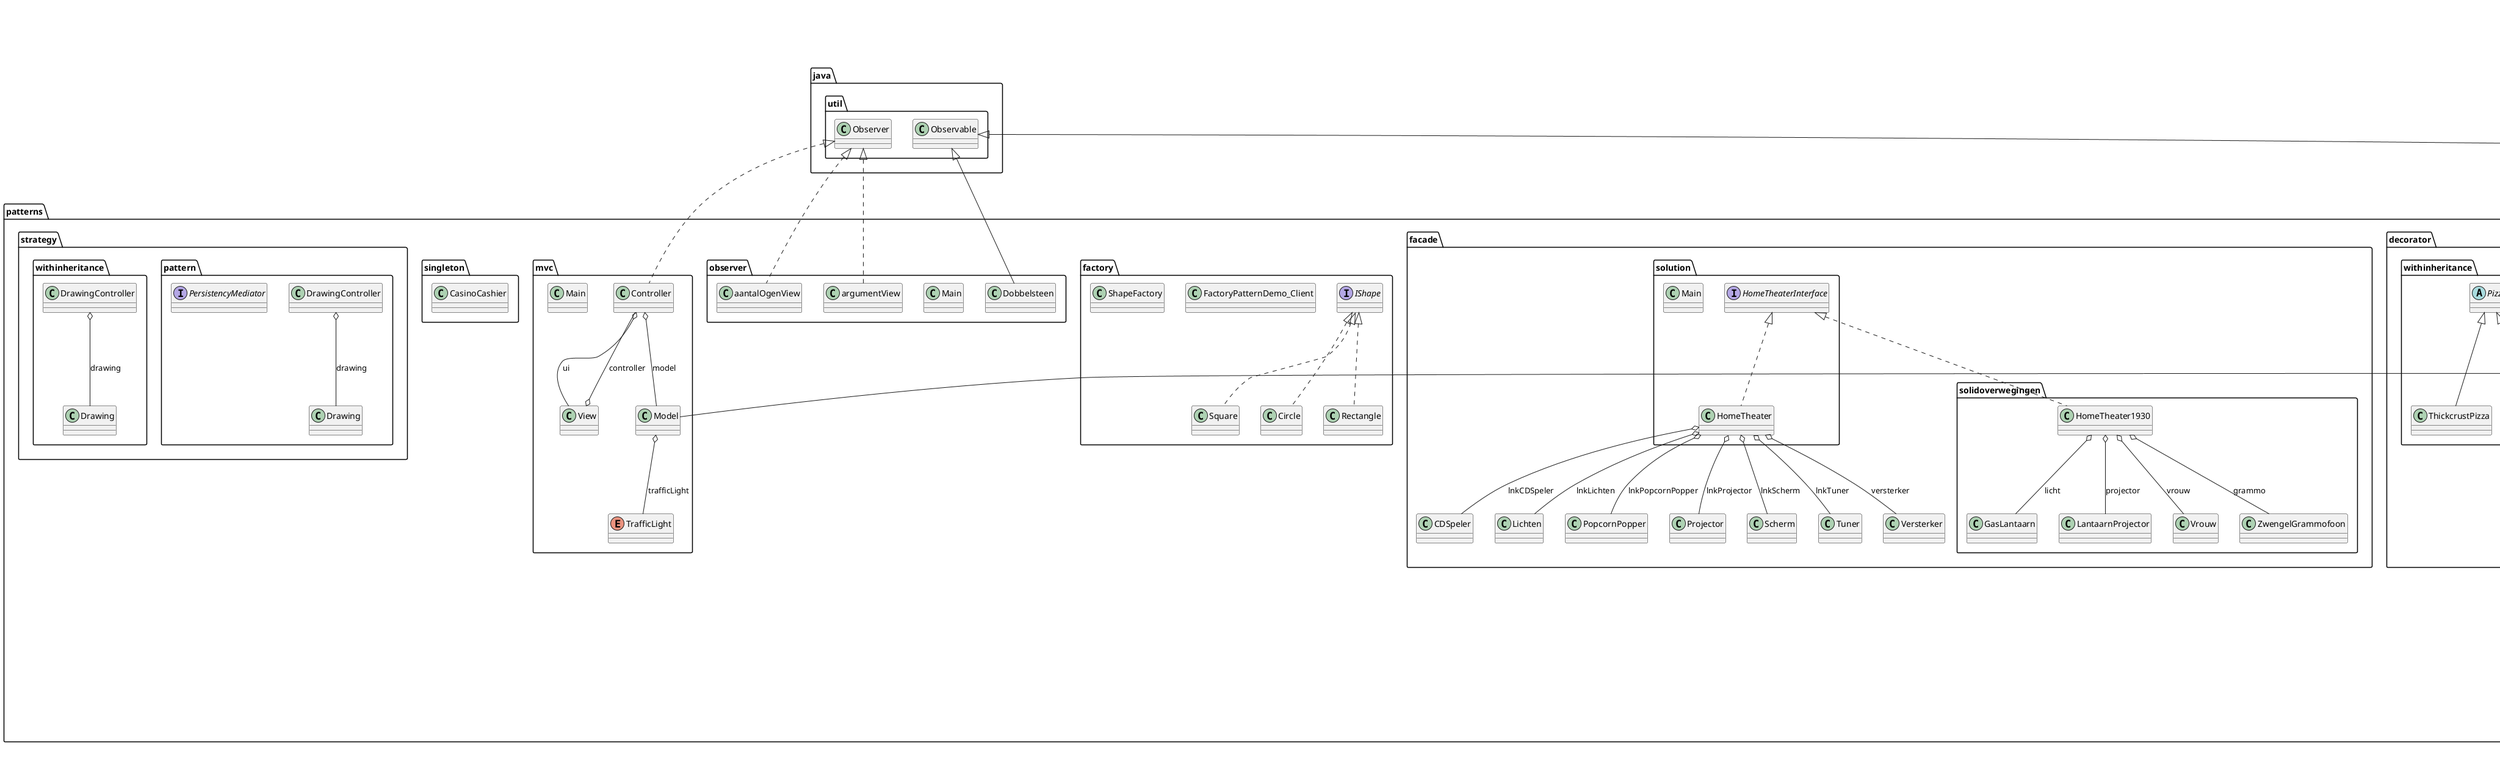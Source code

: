 @startuml

title __OO_DESIGN_PRINCIPLES_SOLIDEXAMPLES's Class Diagram__\n

  namespace Facade_MetInterface {
    class Facade_MetInterface.StartWithMain {
    }
  }
  

  namespace designprinciples {
    class designprinciples.Pizza {
    }
  }
  

  namespace designprinciples {
    class designprinciples.TomatoSaucePizza {
    }
  }
  

  namespace fromsheets.drawingcontroller {
    class fromsheets.drawingcontroller.Drawing {
    }
  }
  

  namespace fromsheets.drawingcontroller {
    namespace withMediator {
      class fromsheets.drawingcontroller.withMediator.DrawingController {
      }
    }
  }
  

  namespace fromsheets.drawingcontroller {
    namespace withMediator {
      interface fromsheets.drawingcontroller.withMediator.PersistencyMediator {
      }
    }
  }
  

  namespace fromsheets.drawingcontroller {
    namespace withoutMediator {
      class fromsheets.drawingcontroller.withoutMediator.DrawingController {
      }
    }
  }
  

  namespace patterns.abstractfactory {
    abstract class patterns.abstractfactory.AbstractFactory {
    }
  }
  

  namespace patterns.abstractfactory {
    class patterns.abstractfactory.AbstractFactoryPatternDemo {
    }
  }
  

  namespace patterns.abstractfactory {
    class patterns.abstractfactory.FactoryProducer {
    }
  }
  

  namespace patterns.abstractfactory {
    interface patterns.abstractfactory.IShape {
    }
  }
  

  namespace patterns.abstractfactory {
    enum ShapeType {
    }
  }
  

  namespace patterns.abstractfactory {
    namespace factory1 {
      class patterns.abstractfactory.factory1.Circle {
      }
    }
  }
  

  namespace patterns.abstractfactory {
    namespace factory1 {
      class patterns.abstractfactory.factory1.Rectangle {
      }
    }
  }
  

  namespace patterns.abstractfactory {
    namespace factory1 {
      class patterns.abstractfactory.factory1.ShapeFactory {
      }
    }
  }
  

  namespace patterns.abstractfactory {
    namespace factory1 {
      class patterns.abstractfactory.factory1.Square {
      }
    }
  }
  

  namespace patterns.abstractfactory {
    namespace factory2 {
      class patterns.abstractfactory.factory2.RoundedCircle {
      }
    }
  }
  

  namespace patterns.abstractfactory {
    namespace factory2 {
      class patterns.abstractfactory.factory2.RoundedRectangle {
      }
    }
  }
  

  namespace patterns.abstractfactory {
    namespace factory2 {
      class patterns.abstractfactory.factory2.RoundedShapeFactory {
      }
    }
  }
  

  namespace patterns.abstractfactory {
    namespace factory2 {
      class patterns.abstractfactory.factory2.RoundedSquare {
      }
    }
  }
  

  namespace patterns.command.lunchroom {
    class patterns.command.lunchroom.BurgerAndFriesOrder {
    }
  }
  

  namespace patterns.command.lunchroom {
    class patterns.command.lunchroom.Klant {
    }
  }
  

  namespace patterns.command.lunchroom {
    class patterns.command.lunchroom.Kok {
    }
  }
  

  namespace patterns.command.lunchroom {
    class patterns.command.lunchroom.LunchRoom {
    }
  }
  

  namespace patterns.command.lunchroom {
    interface patterns.command.lunchroom.Order {
    }
  }
  

  namespace patterns.command.lunchroom {
    class patterns.command.lunchroom.Serveerster {
    }
  }
  

  namespace patterns.decorator.pizza {
    class patterns.decorator.pizza.Cheese {
    }
  }
  

  namespace patterns.decorator.pizza {
    class patterns.decorator.pizza.Olives {
    }
  }
  

  namespace patterns.decorator.pizza {
    abstract class patterns.decorator.pizza.Pizza {
    }
  }
  

  namespace patterns.decorator.pizza {
    class patterns.decorator.pizza.PizzaStore {
    }
  }
  

  namespace patterns.decorator.pizza {
    class patterns.decorator.pizza.ThickCrustPizza {
    }
  }
  

  namespace patterns.decorator.pizza {
    class patterns.decorator.pizza.ThincrustPizza {
    }
  }
  

  namespace patterns.decorator.pizza {
    abstract class patterns.decorator.pizza.ToppingDecorator {
    }
  }
  

  namespace patterns.decorator.withinheritance {
    class patterns.decorator.withinheritance.Cheese {
    }
  }
  

  namespace patterns.decorator.withinheritance {
    class patterns.decorator.withinheritance.Olives {
    }
  }
  

  namespace patterns.decorator.withinheritance {
    abstract class patterns.decorator.withinheritance.Pizza {
    }
  }
  

  namespace patterns.decorator.withinheritance {
    class patterns.decorator.withinheritance.PizzaStore {
    }
  }
  

  namespace patterns.decorator.withinheritance {
    class patterns.decorator.withinheritance.ThickcrustPizza {
    }
  }
  

  namespace patterns.decorator.withinheritance {
    class patterns.decorator.withinheritance.ThincrustPizza {
    }
  }
  

  namespace patterns.facade {
    class patterns.facade.CDSpeler {
    }
  }
  

  namespace patterns.facade {
    class patterns.facade.Lichten {
    }
  }
  

  namespace patterns.facade {
    class patterns.facade.PopcornPopper {
    }
  }
  

  namespace patterns.facade {
    class patterns.facade.Projector {
    }
  }
  

  namespace patterns.facade {
    class patterns.facade.Scherm {
    }
  }
  

  namespace patterns.facade {
    class patterns.facade.Tuner {
    }
  }
  

  namespace patterns.facade {
    class patterns.facade.Versterker {
    }
  }
  

  namespace patterns.facade {
    namespace solidoverwegingen {
      class patterns.facade.solidoverwegingen.GasLantaarn {
      }
    }
  }
  

  namespace patterns.facade {
    namespace solidoverwegingen {
      class patterns.facade.solidoverwegingen.HomeTheater1930 {
      }
    }
  }
  

  namespace patterns.facade {
    namespace solidoverwegingen {
      class patterns.facade.solidoverwegingen.LantaarnProjector {
      }
    }
  }
  

  namespace patterns.facade {
    namespace solidoverwegingen {
      class patterns.facade.solidoverwegingen.Vrouw {
      }
    }
  }
  

  namespace patterns.facade {
    namespace solidoverwegingen {
      class patterns.facade.solidoverwegingen.ZwengelGrammofoon {
      }
    }
  }
  

  namespace patterns.facade {
    namespace solution {
      class patterns.facade.solution.HomeTheater {
      }
    }
  }
  

  namespace patterns.facade {
    namespace solution {
      interface patterns.facade.solution.HomeTheaterInterface {
      }
    }
  }
  

  namespace patterns.facade {
    namespace solution {
      class patterns.facade.solution.Main {
      }
    }
  }
  

  namespace patterns.factory {
    class patterns.factory.Circle {
    }
  }
  

  namespace patterns.factory {
    class patterns.factory.FactoryPatternDemo_Client {
    }
  }
  

  namespace patterns.factory {
    interface patterns.factory.IShape {
    }
  }
  

  namespace patterns.factory {
    class patterns.factory.Rectangle {
    }
  }
  

  namespace patterns.factory {
    class patterns.factory.ShapeFactory {
    }
  }
  

  namespace patterns.factory {
    class patterns.factory.Square {
    }
  }
  

  namespace patterns.mvc {
    class patterns.mvc.Controller {
    }
  }
  

  namespace patterns.mvc {
    class patterns.mvc.Main {
    }
  }
  

  namespace patterns.mvc {
    class patterns.mvc.Model {
    }
  }
  

  namespace patterns.mvc {
    enum TrafficLight {
    }
  }
  

  namespace patterns.mvc {
    class patterns.mvc.View {
    }
  }
  

  namespace patterns.observer {
    class patterns.observer.Dobbelsteen {
    }
  }
  

  namespace patterns.observer {
    class patterns.observer.Main {
    }
  }
  

  namespace patterns.observer {
    class patterns.observer.aantalOgenView {
    }
  }
  

  namespace patterns.observer {
    class patterns.observer.argumentView {
    }
  }
  

  namespace patterns.singleton {
    class patterns.singleton.CasinoCashier {
    }
  }
  

  namespace patterns.strategy.pattern {
    class patterns.strategy.pattern.Drawing {
    }
  }
  

  namespace patterns.strategy.pattern {
    class patterns.strategy.pattern.DrawingController {
    }
  }
  

  namespace patterns.strategy.pattern {
    interface patterns.strategy.pattern.PersistencyMediator {
    }
  }
  

  namespace patterns.strategy.withinheritance {
    class patterns.strategy.withinheritance.Drawing {
    }
  }
  

  namespace patterns.strategy.withinheritance {
    class patterns.strategy.withinheritance.DrawingController {
    }
  }
  

  namespace solid.dependencyinversion.badexample {
    class solid.dependencyinversion.badexample.BusinessLogic {
    }
  }
  

  namespace solid.dependencyinversion.badexample {
    class solid.dependencyinversion.badexample.DB {
    }
  }
  

  namespace solid.dependencyinversion.badexample {
    class solid.dependencyinversion.badexample.UI {
    }
  }
  

  namespace solid.dependencyinversion.solution {
    class solid.dependencyinversion.solution.BusinessLogic {
    }
  }
  

  namespace solid.dependencyinversion.solution {
    class solid.dependencyinversion.solution.DB {
    }
  }
  

  namespace solid.dependencyinversion.solution {
    class solid.dependencyinversion.solution.UI {
    }
  }
  

  namespace solid.dependencyinversion.solution {
    interface solid.dependencyinversion.solution.interfaceDB {
    }
  }
  

  namespace solid.dependencyinversion.solution {
    interface solid.dependencyinversion.solution.interfaceUI {
    }
  }
  

  namespace solid.interfacesegregation.badexample {
    class solid.interfacesegregation.badexample.AContainer {
    }
  }
  

  namespace solid.interfacesegregation.badexample {
    class solid.interfacesegregation.badexample.AMachine {
    }
  }
  

  namespace solid.interfacesegregation.badexample {
    class solid.interfacesegregation.badexample.MUser {
    }
  }
  

  namespace solid.interfacesegregation.badexample {
    class solid.interfacesegregation.badexample.Operations {
    }
  }
  

  namespace solid.interfacesegregation.solution {
    class solid.interfacesegregation.solution.AContainer {
    }
  }
  

  namespace solid.interfacesegregation.solution {
    class solid.interfacesegregation.solution.AMachine {
    }
  }
  

  namespace solid.interfacesegregation.solution {
    class solid.interfacesegregation.solution.MUser {
    }
  }
  

  namespace solid.interfacesegregation.solution {
    class solid.interfacesegregation.solution.Operations {
    }
  }
  

  namespace solid.interfacesegregation.solution {
    interface solid.interfacesegregation.solution.interfaceOperations1 {
    }
  }
  

  namespace solid.interfacesegregation.solution {
    interface solid.interfacesegregation.solution.interfaceOperations2 {
    }
  }
  

  namespace solid.interfacesegregation.solution {
    interface solid.interfacesegregation.solution.interfaceOperations3 {
    }
  }
  

  namespace solid.liskov.badexample {
    class solid.liskov.badexample.Rectangle {
    }
  }
  

  namespace solid.liskov.badexample {
    class solid.liskov.badexample.RectangleTest {
    }
  }
  

  namespace solid.liskov.badexample {
    class solid.liskov.badexample.Square {
    }
  }
  

  namespace solid.liskov.solution {
    class solid.liskov.solution.Rectangle {
    }
  }
  

  namespace solid.liskov.solution {
    class solid.liskov.solution.Square {
    }
  }
  

  namespace solid.liskov.solution {
    class solid.liskov.solution.SquareTest {
    }
  }
  

  namespace solid.openclosed.badexample {
    class solid.openclosed.badexample.Circle {
    }
  }
  

  namespace solid.openclosed.badexample {
    class solid.openclosed.badexample.Main {
    }
  }
  

  namespace solid.openclosed.badexample {
    class solid.openclosed.badexample.Rectangle {
    }
  }
  

  namespace solid.openclosed.badexample {
    class solid.openclosed.badexample.Shape {
    }
  }
  

  namespace solid.openclosed.solution {
    class solid.openclosed.solution.Circle {
    }
  }
  

  namespace solid.openclosed.solution {
    class solid.openclosed.solution.Main {
    }
  }
  

  namespace solid.openclosed.solution {
    class solid.openclosed.solution.Rectangle {
    }
  }
  

  namespace solid.openclosed.solution {
    abstract class solid.openclosed.solution.Shape {
    }
  }
  

  namespace solid.singleresponsibility.badexample {
    class solid.singleresponsibility.badexample.Employee {
    }
  }
  

  namespace solid.singleresponsibility.badexample {
    class solid.singleresponsibility.badexample.MoneyAmount {
    }
  }
  

  namespace solid.singleresponsibility.badexample {
    class solid.singleresponsibility.badexample.Report {
    }
  }
  

  namespace solid.singleresponsibility.solution {
    class solid.singleresponsibility.solution.EmployeeData {
    }
  }
  

  namespace solid.singleresponsibility.solution {
    class solid.singleresponsibility.solution.EmployeeSaver {
    }
  }
  

  namespace solid.singleresponsibility.solution {
    class solid.singleresponsibility.solution.HourReporter {
    }
  }
  

  namespace solid.singleresponsibility.solution {
    class solid.singleresponsibility.solution.PayCalculator {
    }
  }
  

  designprinciples.TomatoSaucePizza -up-|> designprinciples.Pizza
  fromsheets.drawingcontroller.withMediator.DrawingController o-- fromsheets.drawingcontroller.Drawing : drawing
  fromsheets.drawingcontroller.withMediator.DrawingController o-- fromsheets.drawingcontroller.withMediator.PersistencyMediator : persistencyMediator
  fromsheets.drawingcontroller.withoutMediator.DrawingController o-- fromsheets.drawingcontroller.Drawing : drawing
  patterns.abstractfactory.factory1.Circle .up.|> patterns.abstractfactory.IShape
  patterns.abstractfactory.factory1.Rectangle .up.|> patterns.abstractfactory.IShape
  patterns.abstractfactory.factory1.ShapeFactory -up-|> patterns.abstractfactory.AbstractFactory
  patterns.abstractfactory.factory1.Square .up.|> patterns.abstractfactory.IShape
  patterns.abstractfactory.factory2.RoundedCircle .up.|> patterns.abstractfactory.IShape
  patterns.abstractfactory.factory2.RoundedRectangle .up.|> patterns.abstractfactory.IShape
  patterns.abstractfactory.factory2.RoundedShapeFactory -up-|> patterns.abstractfactory.AbstractFactory
  patterns.abstractfactory.factory2.RoundedSquare .up.|> patterns.abstractfactory.IShape
  patterns.command.lunchroom.BurgerAndFriesOrder .up.|> patterns.command.lunchroom.Order
  patterns.command.lunchroom.BurgerAndFriesOrder o-- patterns.command.lunchroom.Kok : kok
  patterns.command.lunchroom.Klant o-- patterns.command.lunchroom.Order : order
  patterns.command.lunchroom.Klant o-- patterns.command.lunchroom.Serveerster : serveerster
  patterns.command.lunchroom.Serveerster o-- patterns.command.lunchroom.Order : order
  patterns.decorator.pizza.Cheese -up-|> patterns.decorator.pizza.ToppingDecorator
  patterns.decorator.pizza.Olives -up-|> patterns.decorator.pizza.ToppingDecorator
  patterns.decorator.pizza.ThickCrustPizza -up-|> patterns.decorator.pizza.Pizza
  patterns.decorator.pizza.ThincrustPizza -up-|> patterns.decorator.pizza.Pizza
  patterns.decorator.pizza.ToppingDecorator -up-|> patterns.decorator.pizza.Pizza
  patterns.decorator.pizza.ToppingDecorator o-- patterns.decorator.pizza.Pizza : pizza
  patterns.decorator.withinheritance.ThickcrustPizza -up-|> patterns.decorator.withinheritance.Pizza
  patterns.decorator.withinheritance.ThincrustPizza -up-|> patterns.decorator.withinheritance.Pizza
  patterns.facade.solidoverwegingen.HomeTheater1930 .up.|> patterns.facade.solution.HomeTheaterInterface
  patterns.facade.solidoverwegingen.HomeTheater1930 o-- patterns.facade.solidoverwegingen.ZwengelGrammofoon : grammo
  patterns.facade.solidoverwegingen.HomeTheater1930 o-- patterns.facade.solidoverwegingen.GasLantaarn : licht
  patterns.facade.solidoverwegingen.HomeTheater1930 o-- patterns.facade.solidoverwegingen.LantaarnProjector : projector
  patterns.facade.solidoverwegingen.HomeTheater1930 o-- patterns.facade.solidoverwegingen.Vrouw : vrouw
  patterns.facade.solution.HomeTheater .up.|> patterns.facade.solution.HomeTheaterInterface
  patterns.facade.solution.HomeTheater o-- patterns.facade.CDSpeler : lnkCDSpeler
  patterns.facade.solution.HomeTheater o-- patterns.facade.Lichten : lnkLichten
  patterns.facade.solution.HomeTheater o-- patterns.facade.PopcornPopper : lnkPopcornPopper
  patterns.facade.solution.HomeTheater o-- patterns.facade.Projector : lnkProjector
  patterns.facade.solution.HomeTheater o-- patterns.facade.Scherm : lnkScherm
  patterns.facade.solution.HomeTheater o-- patterns.facade.Tuner : lnkTuner
  patterns.facade.solution.HomeTheater o-- patterns.facade.Versterker : versterker
  patterns.factory.Circle .up.|> patterns.factory.IShape
  patterns.factory.Rectangle .up.|> patterns.factory.IShape
  patterns.factory.Square .up.|> patterns.factory.IShape
  patterns.mvc.Controller .up.|> java.util.Observer
  patterns.mvc.Controller o-- patterns.mvc.Model : model
  patterns.mvc.Controller o-- patterns.mvc.View : ui
  patterns.mvc.Model -up-|> java.util.Observable
  patterns.mvc.Model o-- patterns.mvc.TrafficLight : trafficLight
  patterns.mvc.View o-- patterns.mvc.Controller : controller
  patterns.observer.Dobbelsteen -up-|> java.util.Observable
  patterns.observer.aantalOgenView .up.|> java.util.Observer
  patterns.observer.argumentView .up.|> java.util.Observer
  patterns.strategy.pattern.DrawingController o-- patterns.strategy.pattern.Drawing : drawing
  patterns.strategy.withinheritance.DrawingController o-- patterns.strategy.withinheritance.Drawing : drawing
  solid.dependencyinversion.badexample.BusinessLogic o-- solid.dependencyinversion.badexample.DB : database
  solid.dependencyinversion.badexample.BusinessLogic o-- solid.dependencyinversion.badexample.UI : ui
  solid.dependencyinversion.solution.BusinessLogic o-- solid.dependencyinversion.solution.interfaceDB : database
  solid.dependencyinversion.solution.BusinessLogic o-- solid.dependencyinversion.solution.interfaceUI : ui
  solid.dependencyinversion.solution.DB .up.|> solid.dependencyinversion.solution.interfaceDB
  solid.dependencyinversion.solution.UI .up.|> solid.dependencyinversion.solution.interfaceUI
  solid.interfacesegregation.badexample.AContainer o-- solid.interfacesegregation.badexample.Operations : ops
  solid.interfacesegregation.badexample.AMachine o-- solid.interfacesegregation.badexample.Operations : ops
  solid.interfacesegregation.badexample.MUser o-- solid.interfacesegregation.badexample.Operations : ops
  solid.interfacesegregation.solution.AContainer o-- solid.interfacesegregation.solution.interfaceOperations3 : ops
  solid.interfacesegregation.solution.AMachine o-- solid.interfacesegregation.solution.interfaceOperations2 : ops
  solid.interfacesegregation.solution.MUser o-- solid.interfacesegregation.solution.interfaceOperations1 : ops
  solid.interfacesegregation.solution.Operations .up.|> solid.interfacesegregation.solution.interfaceOperations1
  solid.interfacesegregation.solution.Operations .up.|> solid.interfacesegregation.solution.interfaceOperations2
  solid.interfacesegregation.solution.Operations .up.|> solid.interfacesegregation.solution.interfaceOperations3
  solid.liskov.badexample.Square -up-|> solid.liskov.badexample.Rectangle
  solid.liskov.solution.Rectangle -up-|> solid.liskov.solution.Square
  solid.openclosed.badexample.Circle -up-|> solid.openclosed.badexample.Shape
  solid.openclosed.badexample.Rectangle -up-|> solid.openclosed.badexample.Shape
  solid.openclosed.solution.Circle -up-|> solid.openclosed.solution.Shape
  solid.openclosed.solution.Rectangle -up-|> solid.openclosed.solution.Shape
  solid.singleresponsibility.solution.EmployeeSaver o-- solid.singleresponsibility.solution.EmployeeData : data
  solid.singleresponsibility.solution.HourReporter o-- solid.singleresponsibility.solution.EmployeeData : data
  solid.singleresponsibility.solution.PayCalculator o-- solid.singleresponsibility.solution.EmployeeData : data


right footer


PlantUML diagram generated by SketchIt! (https://bitbucket.org/pmesmeur/sketch.it)
For more information about this tool, please contact philippe.mesmeur@gmail.com
endfooter

@enduml
